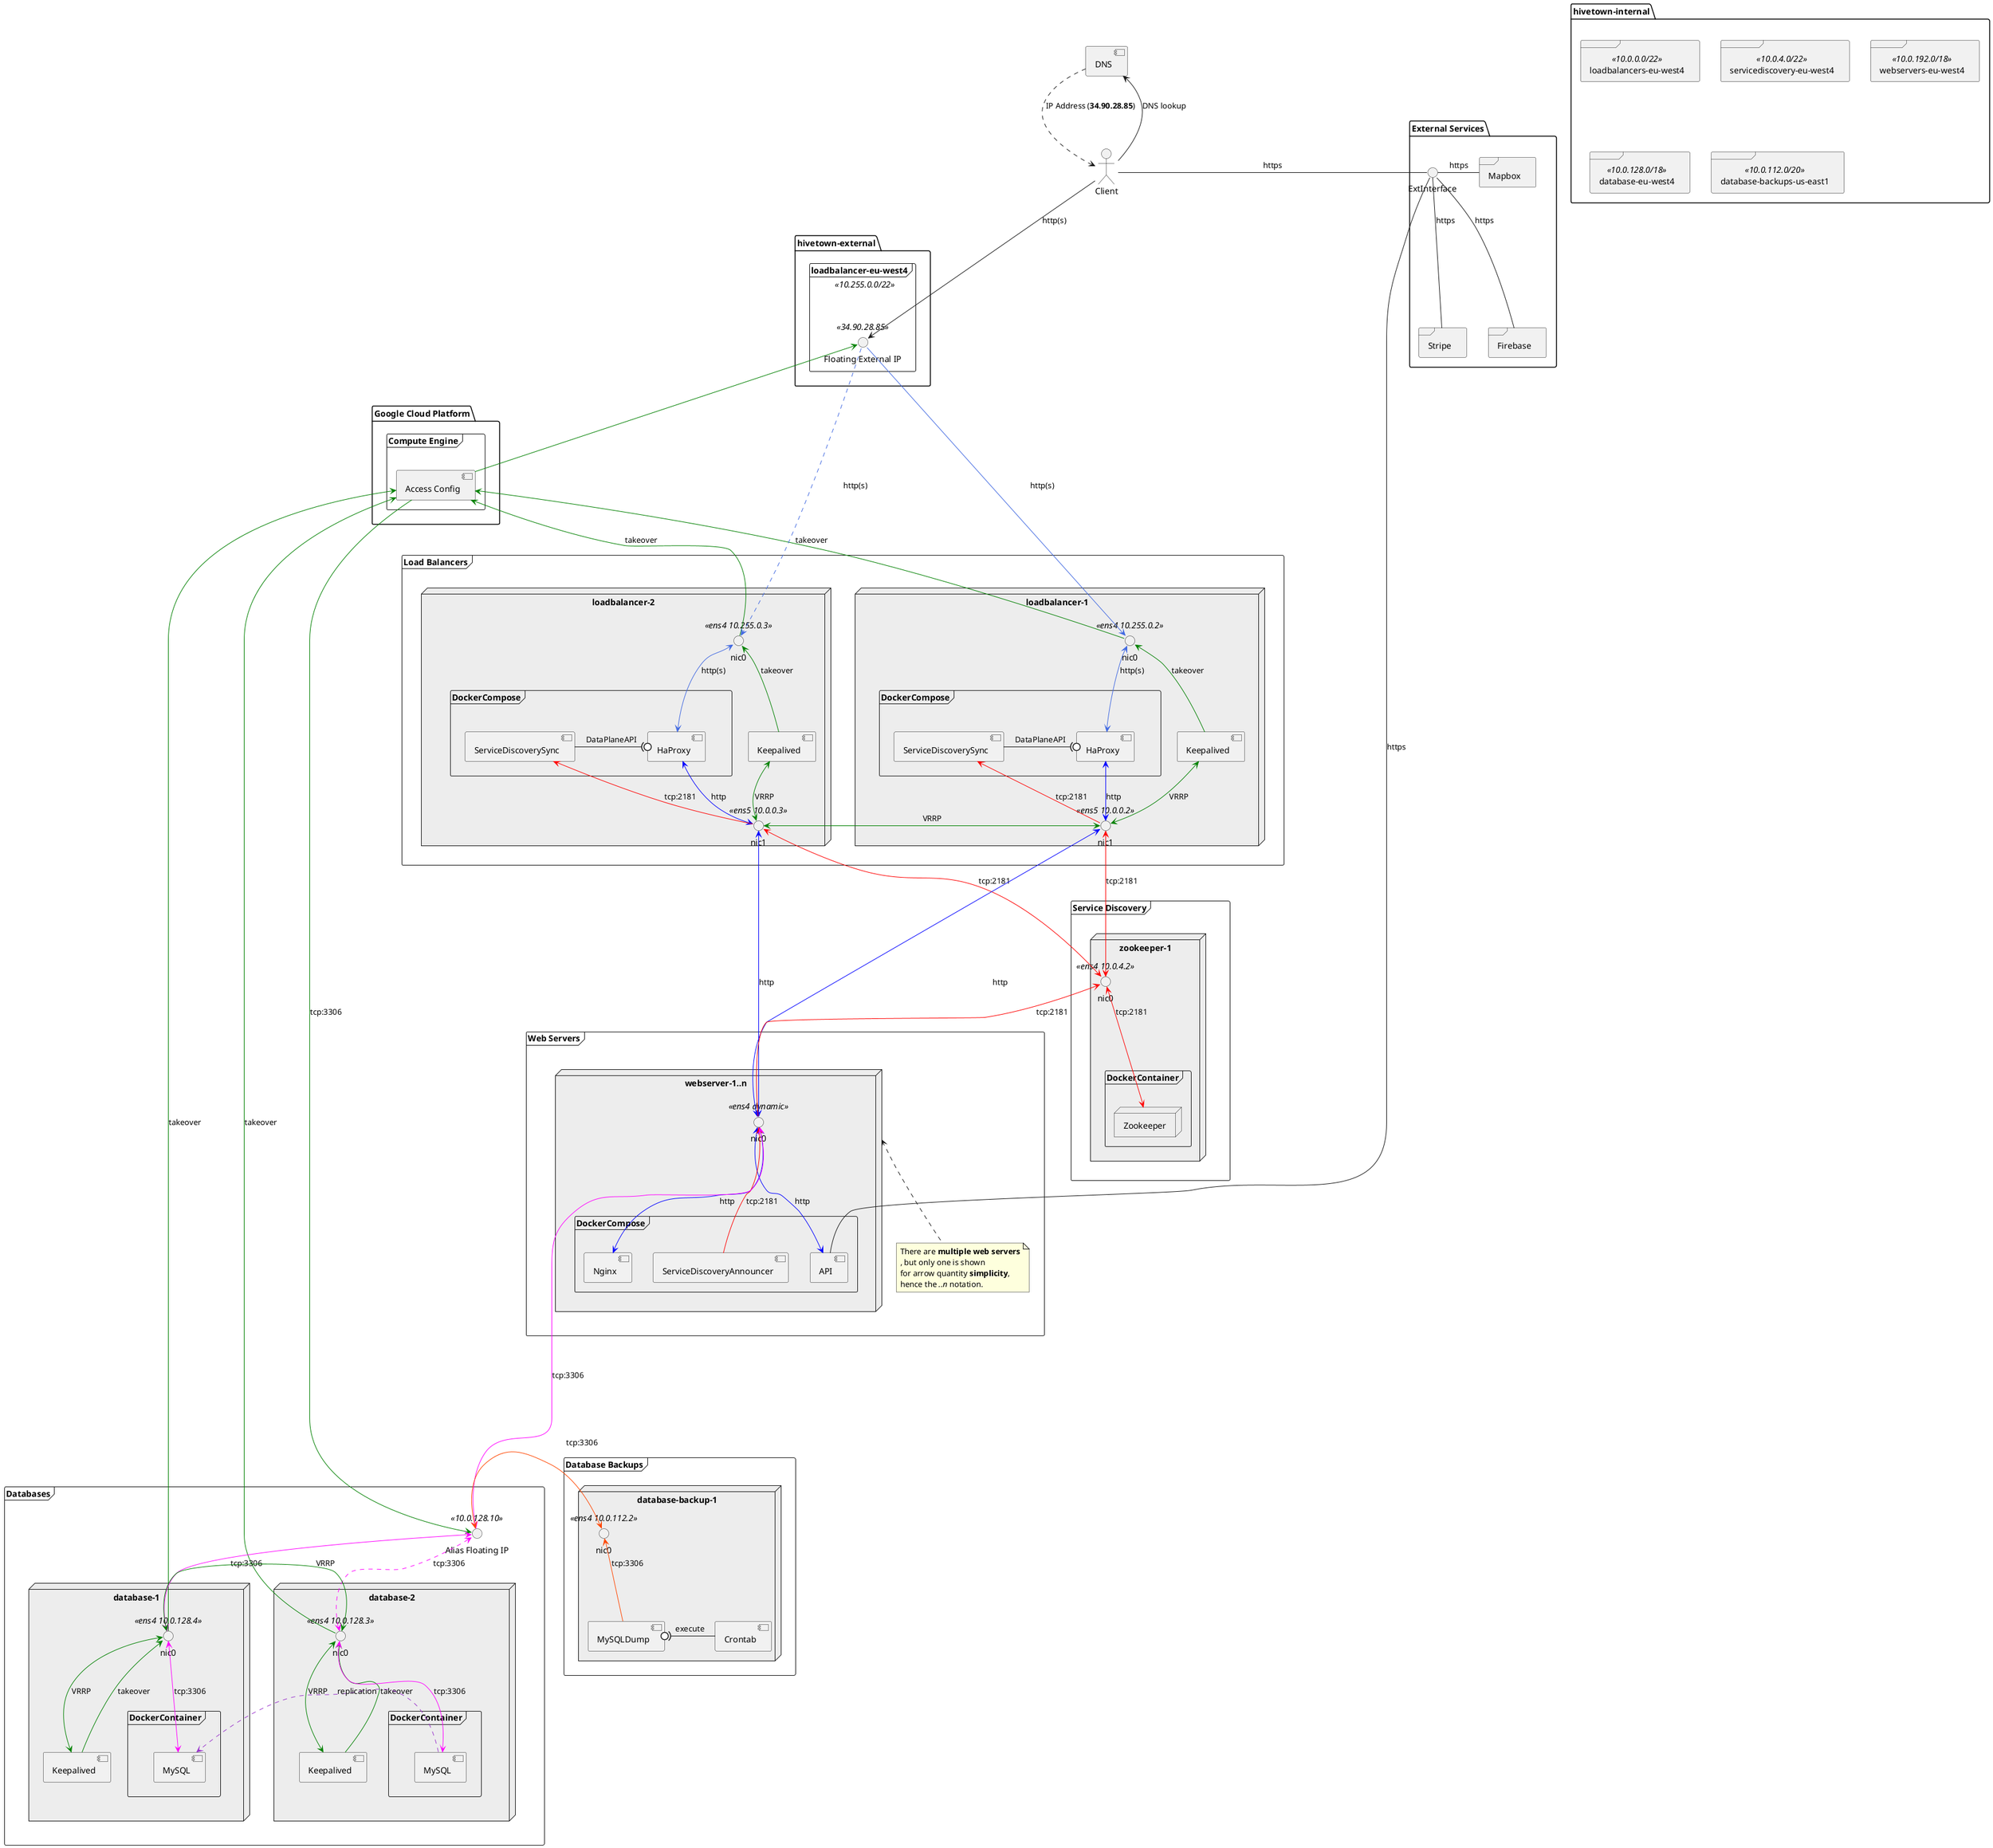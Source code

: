 @startuml "System Architecture"
top to bottom direction

<style>
node {
    BackgroundColor #ededed
}
</style>

actor Client
component DNS

DNS <- Client: DNS lookup
DNS ..> Client: IP Address (<b>34.90.28.85</b>)

folder "hivetown-external" {
    frame "loadbalancer-eu-west4" <<10.255.0.0/22>> {
        interface "Floating External IP" <<34.90.28.85>> as LBFloatingIP
        Client --> LBFloatingIP : http(s)
    }
}

folder "Google Cloud Platform" as GCP {
    frame "Compute Engine" as GCPCE {
        component "Access Config" as GCPCEAccessConfig
        ' GCPCEAccessConfig -[#green]> LBFloatingIP
        LBFloatingIP <-[#green]- GCPCEAccessConfig
    }
}

frame "Load Balancers" as LB {
    ' Load balancer 1 (original active)
    node "loadbalancer-1" as LB1 {
        interface "nic0" <<ens4 10.255.0.2>> as LB1NIC0

        frame DockerCompose as LB1DockerCompose {
            component HaProxy as LB1HaProxy
            component ServiceDiscoverySync as LB1ServiceDiscoverySync
            LB1ServiceDiscoverySync -(0 LB1HaProxy : DataPlaneAPI
        }

        component Keepalived as LB1Keepalived

        interface "nic1" <<ens5 10.0.0.2>> as LB1NIC1

        ' NIC0 on top
        LB1NIC0 -[hidden]- LB1DockerCompose
        LB1NIC0 -[hidden]- LB1Keepalived
        ' Keepalived on left of Docker Compose
        LB1Keepalived -[hidden] LB1DockerCompose
        ' NIC1 on bottom
        LB1DockerCompose -[hidden]- LB1NIC1
        LB1Keepalived -[hidden]- LB1NIC1

        ' HaProxy to external interface
        LB1NIC0 <-[#RoyalBlue]-> LB1HaProxy : http(s)
        ' HaProxy to internal interface
        LB1HaProxy <-[#blue]-> LB1NIC1 : http

        ' Keepalived VRRP
        LB1Keepalived <-[#green]-> LB1NIC1 : VRRP
        ' Keepalived takeover
        LB1NIC0 <-[#green]- LB1Keepalived : takeover
        GCPCEAccessConfig <-[#green]- LB1NIC0 : takeover

        ' interface to Service Discovery
        LB1NIC1 -[#red]-> LB1ServiceDiscoverySync : tcp:2181
    }

    ' Load balancer 2 (original standby/backup)
    node "loadbalancer-2" as LB2 {
        interface "nic0" <<ens4 10.255.0.3>> as LB2NIC0

        frame DockerCompose as LB2DockerCompose {
            component HaProxy as LB2HaProxy
            component ServiceDiscoverySync as LB2ServiceDiscoverySync
            LB2ServiceDiscoverySync -(0 LB2HaProxy : DataPlaneAPI
        }

        component Keepalived as LB2Keepalived

        interface "nic1" <<ens5 10.0.0.3>> as LB2NIC1

        ' NIC0 on top
        LB2NIC0 -[hidden]- LB2DockerCompose
        LB2NIC0 -[hidden]- LB2Keepalived
        ' Keepalived on left of Docker Compose
        LB2Keepalived -[hidden] LB2DockerCompose
        ' NIC1 on bottom
        LB2DockerCompose -[hidden]- LB2NIC1
        LB2Keepalived -[hidden]- LB2NIC1

        ' HaProxy to external interface
        LB2NIC0 <-[#RoyalBlue]-> LB2HaProxy : http(s)
        ' HaProxy to internal interface
        LB2HaProxy <-[#blue]-> LB2NIC1 : http

        ' Keepalived VRRP
        LB2Keepalived <-[#green]-> LB2NIC1 : VRRP
        ' Keepalived takeover
        LB2NIC0 <-[#green]- LB2Keepalived : takeover
        GCPCEAccessConfig <-[#green]- LB2NIC0 : takeover

        ' interface to Service Discovery
        LB2NIC1 -[#red]-> LB2ServiceDiscoverySync : tcp:2181
    }

    ' Keepalived VRRP
    LB1NIC1 <-[#green]> LB2NIC1 : VRRP

    ' Floating IP to interface
    LBFloatingIP -[#RoyalBlue]-> LB1NIC0 : http(s)
    LBFloatingIP .[#RoyalBlue].> LB2NIC0 : http(s)
}

frame "Service Discovery" as SD {
    node "zookeeper-1" as ZK1 {
        interface "nic0" <<ens4 10.0.4.2>> as ZK1NIC0
        
        frame DockerContainer {
            node Zookeeper
        }

        ' Zookeeper to interface
        ZK1NIC0 <-[#red]-> Zookeeper : tcp:2181
        ' interface to LBs interface
        ZK1NIC0 <-[#red]> LB1NIC1 : tcp:2181
        ZK1NIC0 <-[#red]> LB2NIC1 : tcp:2181
    }
}
' SD on bottom of LB1 and LB2
LB1 ----[hidden]down-> SD
LB2 ----[hidden]down-> SD

frame "Web Servers" as WS {
    node "webserver-1..n" as WS1 {
        interface "nic0" <<ens4 dynamic>> as WS1NIC0

        frame DockerCompose as WS1DockerCompose {
            component Nginx as WS1Nginx
            component API as WS1API
            component ServiceDiscoveryAnnouncer as WS1ServiceDiscoveryAnnouncer
        }

        ' Nginx to interface
        WS1NIC0 <-[#blue]-> WS1Nginx : http
        ' API to interface
        WS1NIC0 <-[#blue]-> WS1API : http
        ' interface to LBs interface
        WS1NIC0 <-[#blue]> LB1NIC1 : http
        WS1NIC0 <-[#blue]> LB2NIC1 : http 

        ' ServiceDiscoveryAnnouncer to interface
        WS1NIC0 <-[#red]- WS1ServiceDiscoveryAnnouncer : tcp:2181
        ' interface to SD interface
        ZK1NIC0 <-[#red]- WS1NIC0 : tcp:2181
    }

    note as WSNote
        There are <b>multiple web servers</b>
        , but only one is shown
        for arrow quantity <b>simplicity</b>,
        hence the <i>..n</i> notation.
    end note
    WS1 <. WSNote
    WS1 -[hidden]- WSNote

    ' node "webserver-2..n" as WS2 {
    '     interface "nic0" <<ens4 dynamic>> as WS2NIC0

    '     frame DockerCompose as WS2DockerCompose {
    '         component Nginx as WS2Nginx
    '         component API as WS2API
    '         component ServiceDiscoveryAnnouncer as WS2ServiceDiscoveryAnnouncer
    '     }

    '     ' Nginx to interface
    '     WS2NIC0 <-[#blue]-> WS2Nginx : http
    '     ' API to interface
    '     WS2NIC0 <-[#blue]-> WS2API : http
    '     ' interface to LBs interface
    '     WS2NIC0 <-[#blue]> LB1NIC1 : http
    '     WS2NIC0 <-[#blue]> LB2NIC1 : http 

    '     ' ServiceDiscoveryAnnouncer to interface
    '     WS2NIC0 <-[#red]- WS2ServiceDiscoveryAnnouncer : tcp:2181
    '     ' interface to SD interface
    '     ZK1NIC0 <-[#red]- WS2NIC0 : tcp:2181
    ' }
}
' WS on bottom of LB1 and LB2
LB1 ----[hidden]down-> WS
LB2 ----[hidden]down-> WS

frame "Databases" as DB {
    interface "Alias Floating IP" <<10.0.128.10>> as DBAliasFloatingIP
    GCPCEAccessConfig -[#green]> DBAliasFloatingIP : tcp:3306

    ' Alias Floating IP to WS interface
    DBAliasFloatingIP <-[#ff00ff]> WS1NIC0 : tcp:3306

    node "database-1" as DB1 {
        interface "nic0" <<ens4 10.0.128.4>> as DB1NIC0

        frame DockerContainer as DB1DockerContainer {
            component MySQL as DB1MySQL
        }

        component Keepalived as DB1Keepalived

        ' interface on top
        DB1NIC0 -[hidden]- DB1DockerContainer 
        DB1NIC0 -[hidden]- DB1Keepalived

        ' MySQL to interface
        DB1NIC0 <-[#ff00ff]-> DB1MySQL : tcp:3306

        ' Keepalived VRRP
        DB1NIC0 <-[#green]> DB1Keepalived : VRRP
        ' Keepalived takeover
        DB1NIC0 <-[#green]- DB1Keepalived : takeover
        GCPCEAccessConfig <-[#green]- DB1NIC0 : takeover
    }

    node "database-2" as DB2 {
        interface "nic0" <<ens4 10.0.128.3>> as DB2NIC0

        frame DockerContainer as DB2DockerContainer {
            component MySQL as DB2MySQL
        }

        component Keepalived as DB2Keepalived

        ' interface on top
        DB2NIC0 -[hidden]- DB2DockerContainer
        DB2NIC0 -[hidden]- DB2Keepalived

        ' MySQL to interface
        DB2NIC0 <-[#ff00ff]-> DB2MySQL : tcp:3306

        DB2MySQL .[#DarkOrchid].> DB1MySQL : replication

        ' Keepalived VRRP
        DB2NIC0 <-[#green]> DB2Keepalived : VRRP
        DB2NIC0 <-[#green]- DB2Keepalived : takeover
        GCPCEAccessConfig <----------[#green]- DB2NIC0 : takeover
    }

    ' Alias Floating IP on top
    DBAliasFloatingIP -[hidden]- DB1
    DBAliasFloatingIP -[hidden]- DB2

    ' Alias Floating IP to BDs interfaces
    DBAliasFloatingIP <-[#ff00ff]> DB1NIC0 : tcp:3306
    DBAliasFloatingIP <.[#ff00ff]> DB2NIC0 : tcp:3306

    ' Keepalived VRRP
    DB1NIC0 <-[#green]> DB2NIC0 : VRRP
}

' DB on bottom of WS and SD
WS ----[hidden]down-> DB

frame "Database Backups" as DBB {
    node "database-backup-1" as DBB1 {
        interface "nic0" <<ens4 10.0.112.2>> as DBB1NIC0

        component MySQLDump as DBBMySQLDump
        component Crontab as DBBCrontab

        ' MysqlDump to interface
        DBB1NIC0 <-[#OrangeRed]- DBBMySQLDump : tcp:3306
        ' Crontab to mysqldump
        DBBMySQLDump 0)- DBBCrontab : execute

        ' interface to Alias Floating IP interfaces
        DBB1NIC0 <-[#OrangeRed]> DBAliasFloatingIP : tcp:3306
    }
}

folder "hivetown-internal" {
    frame "loadbalancers-eu-west4" <<10.0.0.0/22>>
    frame "servicediscovery-eu-west4" <<10.0.4.0/22>>
    frame "webservers-eu-west4" <<10.0.192.0/18>>
    frame "database-eu-west4" <<10.0.128.0/18>>
    frame "database-backups-us-east1" <<10.0.112.0/20>>
}

folder "External Services" as Ext {
    interface ExtInterface
    frame "Mapbox" as Mapbox
    frame "Stripe" as Stripe
    frame "Firebase" as Firebase
    ExtInterface - Mapbox : https
    ExtInterface -- Stripe : https
    ExtInterface -- Firebase : https
}
ExtInterface - WS1API : https
Client - ExtInterface : https